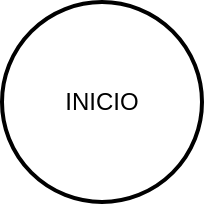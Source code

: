 <mxfile version="22.0.2" type="github">
  <diagram name="Página-1" id="ExYnWhvB8gZZ2TAwfV7p">
    <mxGraphModel dx="1434" dy="795" grid="1" gridSize="10" guides="1" tooltips="1" connect="1" arrows="1" fold="1" page="1" pageScale="1" pageWidth="827" pageHeight="1169" math="0" shadow="0">
      <root>
        <mxCell id="0" />
        <mxCell id="1" parent="0" />
        <mxCell id="Iq0zhoombig5cAyfOp8J-2" value="INICIO" style="strokeWidth=2;html=1;shape=mxgraph.flowchart.start_2;whiteSpace=wrap;" vertex="1" parent="1">
          <mxGeometry x="364" y="50" width="100" height="100" as="geometry" />
        </mxCell>
      </root>
    </mxGraphModel>
  </diagram>
</mxfile>
